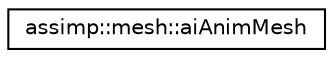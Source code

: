 digraph "Graphical Class Hierarchy"
{
  edge [fontname="Helvetica",fontsize="10",labelfontname="Helvetica",labelfontsize="10"];
  node [fontname="Helvetica",fontsize="10",shape=record];
  rankdir="LR";
  Node1 [label="assimp::mesh::aiAnimMesh",height=0.2,width=0.4,color="black", fillcolor="white", style="filled",URL="$structassimp_1_1mesh_1_1ai_anim_mesh.html"];
}
